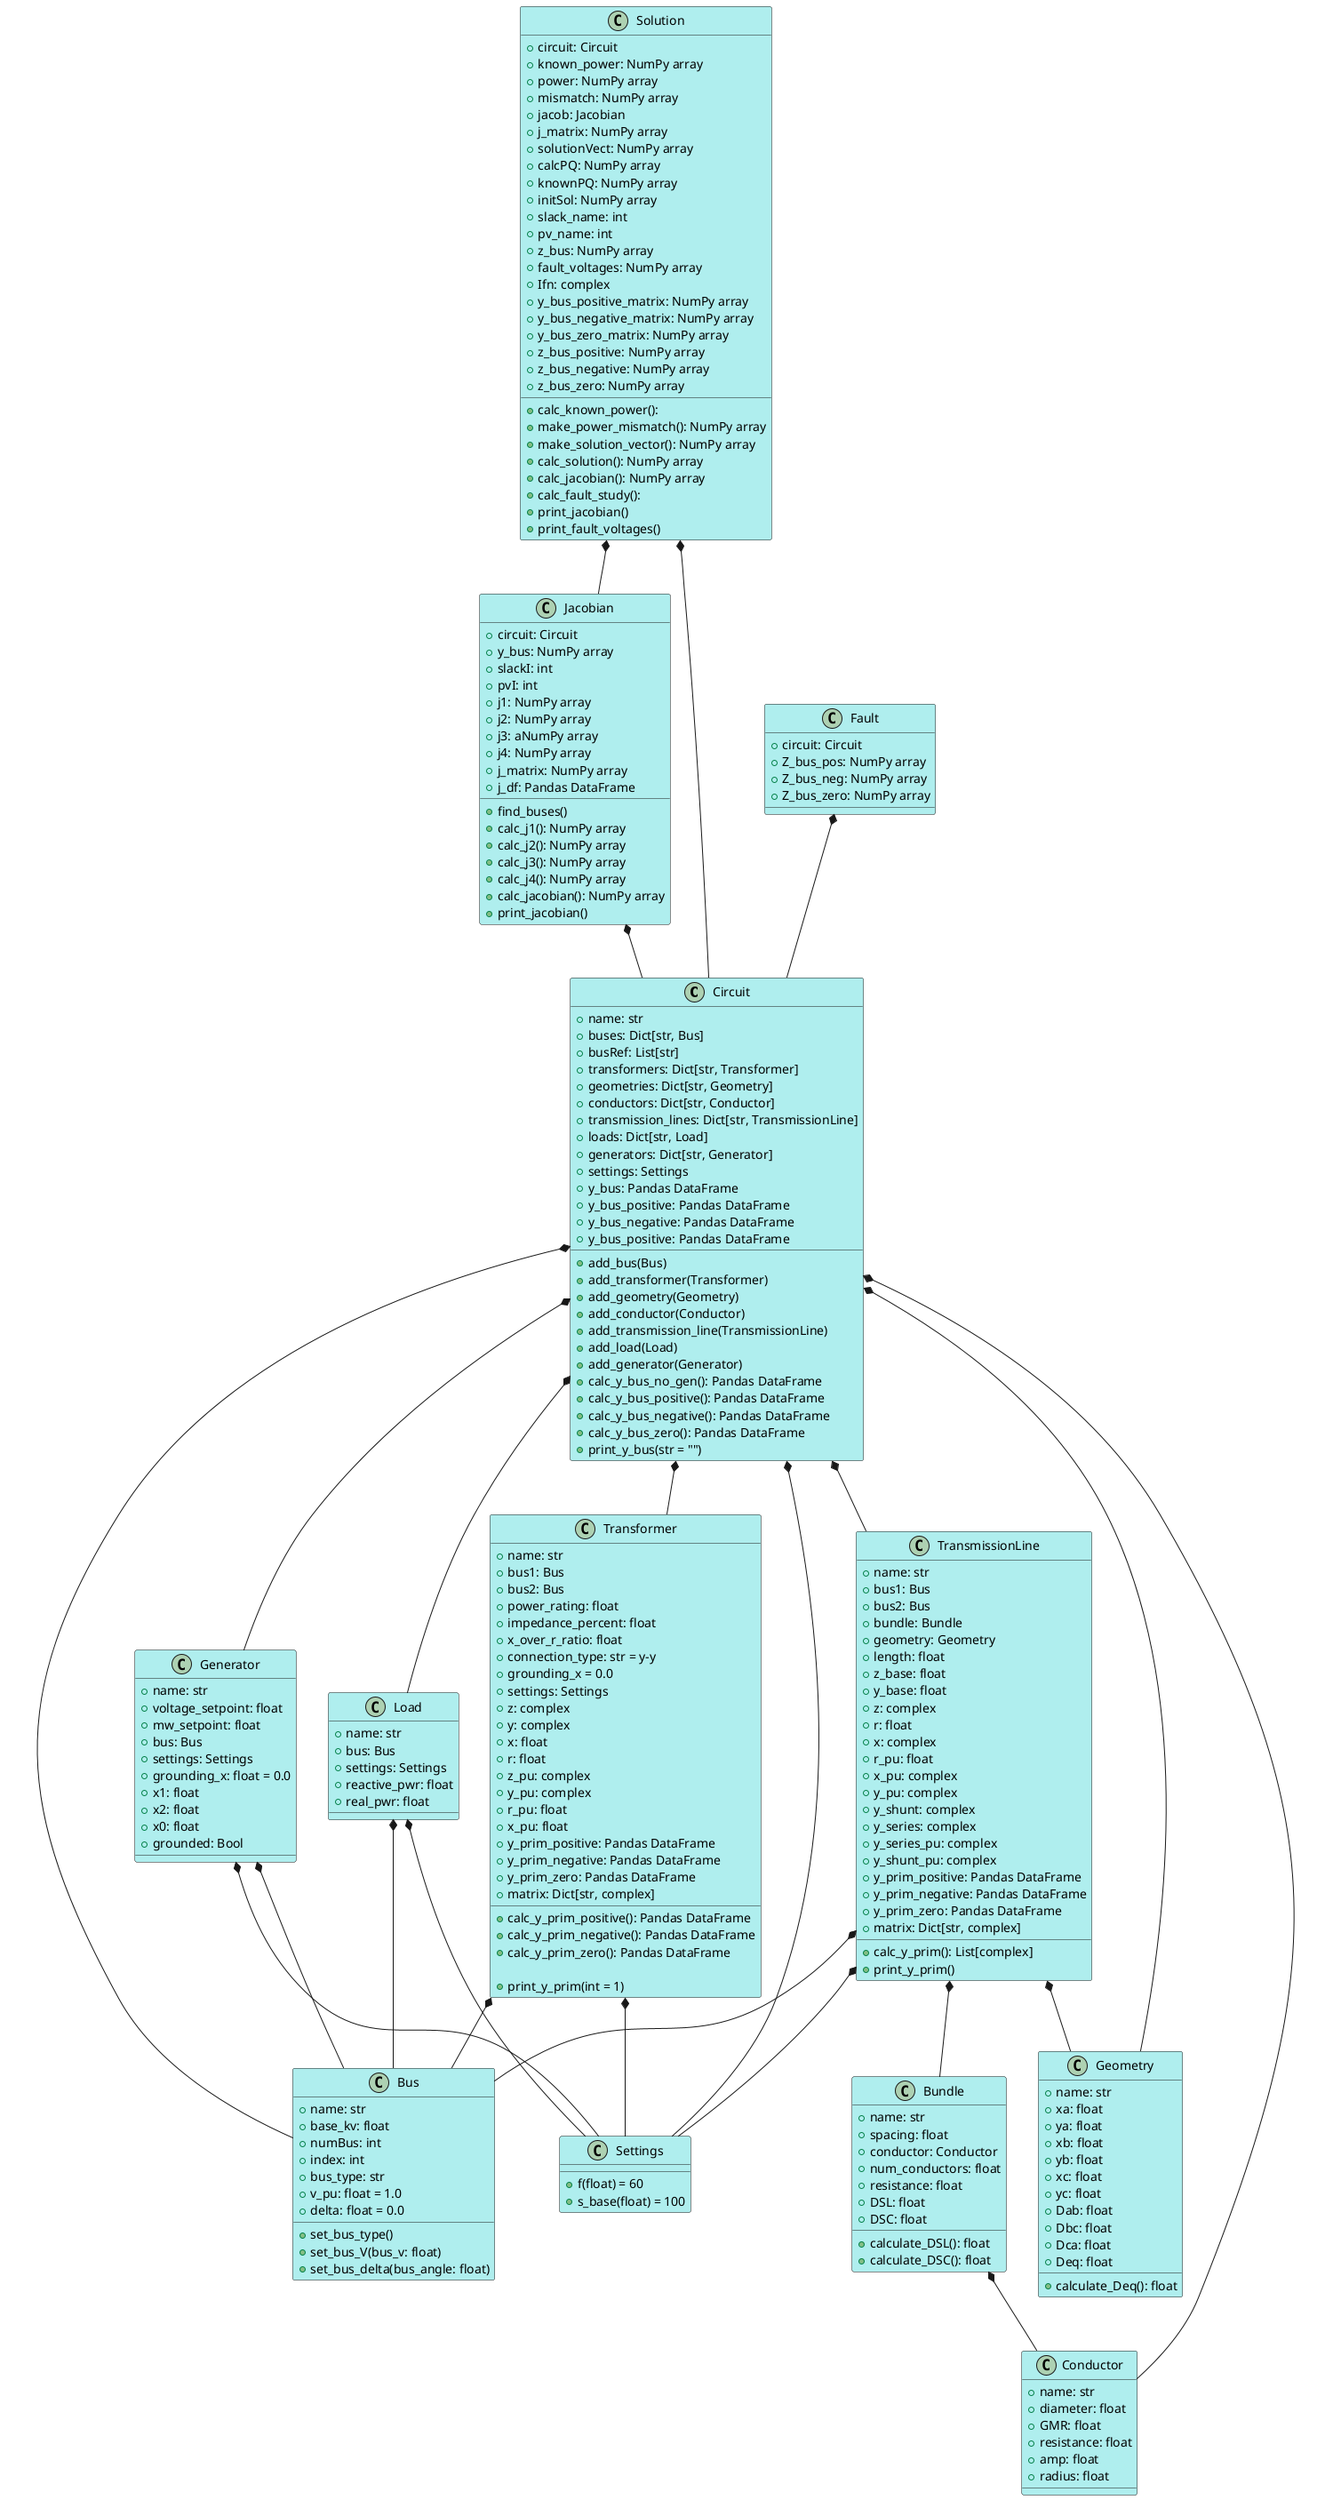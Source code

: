 @startuml
'https://plantuml.com/class-diagram

skinparam ClassBackgroundColor #PaleTurquoise

class Circuit{
    +name: str
    +buses: Dict[str, Bus]
    +busRef: List[str]
    +transformers: Dict[str, Transformer]
    +geometries: Dict[str, Geometry]
    +conductors: Dict[str, Conductor]
    +transmission_lines: Dict[str, TransmissionLine]
    +loads: Dict[str, Load]
    +generators: Dict[str, Generator]
    +settings: Settings
    +y_bus: Pandas DataFrame
    +y_bus_positive: Pandas DataFrame
    +y_bus_negative: Pandas DataFrame
    +y_bus_positive: Pandas DataFrame

    +add_bus(Bus)
    +add_transformer(Transformer)
    +add_geometry(Geometry)
    +add_conductor(Conductor)
    +add_transmission_line(TransmissionLine)
    +add_load(Load)
    +add_generator(Generator)
    +calc_y_bus_no_gen(): Pandas DataFrame
    +calc_y_bus_positive(): Pandas DataFrame
    +calc_y_bus_negative(): Pandas DataFrame
    +calc_y_bus_zero(): Pandas DataFrame
    +print_y_bus(str = "")
    }

class Bus {
    +name: str
    +base_kv: float
    +numBus: int
    +index: int
    +bus_type: str
    +v_pu: float = 1.0
    +delta: float = 0.0

    +set_bus_type()
    +set_bus_V(bus_v: float)
    +set_bus_delta(bus_angle: float)
    }

class Bundle {
    +name: str
    +spacing: float
    +conductor: Conductor
    +num_conductors: float
    +resistance: float
    +DSL: float
    +DSC: float

    +calculate_DSL(): float
    +calculate_DSC(): float
    }

class Conductor {
    +name: str
    +diameter: float
    +GMR: float
    +resistance: float
    +amp: float
    +radius: float
    }

class Generator {
    +name: str
    +voltage_setpoint: float
    +mw_setpoint: float
    +bus: Bus
    +settings: Settings
    +grounding_x: float = 0.0
    +x1: float
    +x2: float
    +x0: float
    +grounded: Bool
    }

class Geometry{
    +name: str
    +xa: float
    +ya: float
    +xb: float
    +yb: float
    +xc: float
    +yc: float
    +Dab: float
    +Dbc: float
    +Dca: float
    +Deq: float

    +calculate_Deq(): float
    }

class Load{
    +name: str
    +bus: Bus
    +settings: Settings
    +reactive_pwr: float
    +real_pwr: float
    }

class Settings{
    +f(float) = 60
    +s_base(float) = 100
}

class Transformer {
    +name: str
    +bus1: Bus
    +bus2: Bus
    +power_rating: float
    +impedance_percent: float
    +x_over_r_ratio: float
    +connection_type: str = y-y
    +grounding_x = 0.0
    +settings: Settings
    +z: complex
    +y: complex
    +x: float
    +r: float
    +z_pu: complex
    +y_pu: complex
    +r_pu: float
    +x_pu: float
    +y_prim_positive: Pandas DataFrame
    +y_prim_negative: Pandas DataFrame
    +y_prim_zero: Pandas DataFrame
    +matrix: Dict[str, complex]

    +calc_y_prim_positive(): Pandas DataFrame
    +calc_y_prim_negative(): Pandas DataFrame
    +calc_y_prim_zero(): Pandas DataFrame

    +print_y_prim(int = 1)
    }

class TransmissionLine {
    +name: str
    +bus1: Bus
    +bus2: Bus
    +bundle: Bundle
    +geometry: Geometry
    +length: float
    +z_base: float
    +y_base: float
    +z: complex
    +r: float
    +x: complex
    +r_pu: float
    +x_pu: complex
    +y_pu: complex
    +y_shunt: complex
    +y_series: complex
    +y_series_pu: complex
    +y_shunt_pu: complex
    +y_prim_positive: Pandas DataFrame
    +y_prim_negative: Pandas DataFrame
    +y_prim_zero: Pandas DataFrame
    +matrix: Dict[str, complex]

    +calc_y_prim(): List[complex]
    +print_y_prim()
    }

class Solution {
    +circuit: Circuit
    +known_power: NumPy array
    +power: NumPy array
    +mismatch: NumPy array
    +jacob: Jacobian
    +j_matrix: NumPy array
    +solutionVect: NumPy array
    +calcPQ: NumPy array
    +knownPQ: NumPy array
    +initSol: NumPy array
    +slack_name: int
    +pv_name: int
    +z_bus: NumPy array
    +fault_voltages: NumPy array
    +Ifn: complex
    +y_bus_positive_matrix: NumPy array
    +y_bus_negative_matrix: NumPy array
    +y_bus_zero_matrix: NumPy array
    +z_bus_positive: NumPy array
    +z_bus_negative: NumPy array
    +z_bus_zero: NumPy array

    +calc_known_power():
    +make_power_mismatch(): NumPy array
    +make_solution_vector(): NumPy array
    +calc_solution(): NumPy array
    +calc_jacobian(): NumPy array
    +calc_fault_study():
    +print_jacobian()
    +print_fault_voltages()
    }

class Jacobian {
    +circuit: Circuit
    +y_bus: NumPy array
    +slackI: int
    +pvI: int
    +j1: NumPy array
    +j2: NumPy array
    +j3: aNumPy array
    +j4: NumPy array
    +j_matrix: NumPy array
    +j_df: Pandas DataFrame

    +find_buses()
    +calc_j1(): NumPy array
    +calc_j2(): NumPy array
    +calc_j3(): NumPy array
    +calc_j4(): NumPy array
    +calc_jacobian(): NumPy array
    +print_jacobian()
    }

class Fault{
    +circuit: Circuit
    +Z_bus_pos: NumPy array
    +Z_bus_neg: NumPy array
    +Z_bus_zero: NumPy array

}


Circuit *-- Transformer
Circuit *-- Bus
Circuit *-- TransmissionLine
Circuit *-- Geometry
Circuit *-- Conductor
Circuit *-- Settings
Circuit *-- Load
Circuit *-- Generator

TransmissionLine *-- Geometry
TransmissionLine *-- Bundle
TransmissionLine *-- Bus
TransmissionLine *-- Settings

Bundle *-- Conductor

Transformer *-- Settings
Transformer *-- Bus

Solution *-- Circuit
Solution *-- Jacobian

Jacobian *-- Circuit

Generator *-- Bus
Generator *-- Settings

Load *-- Bus
Load *-- Settings

Fault *-- Circuit




@enduml